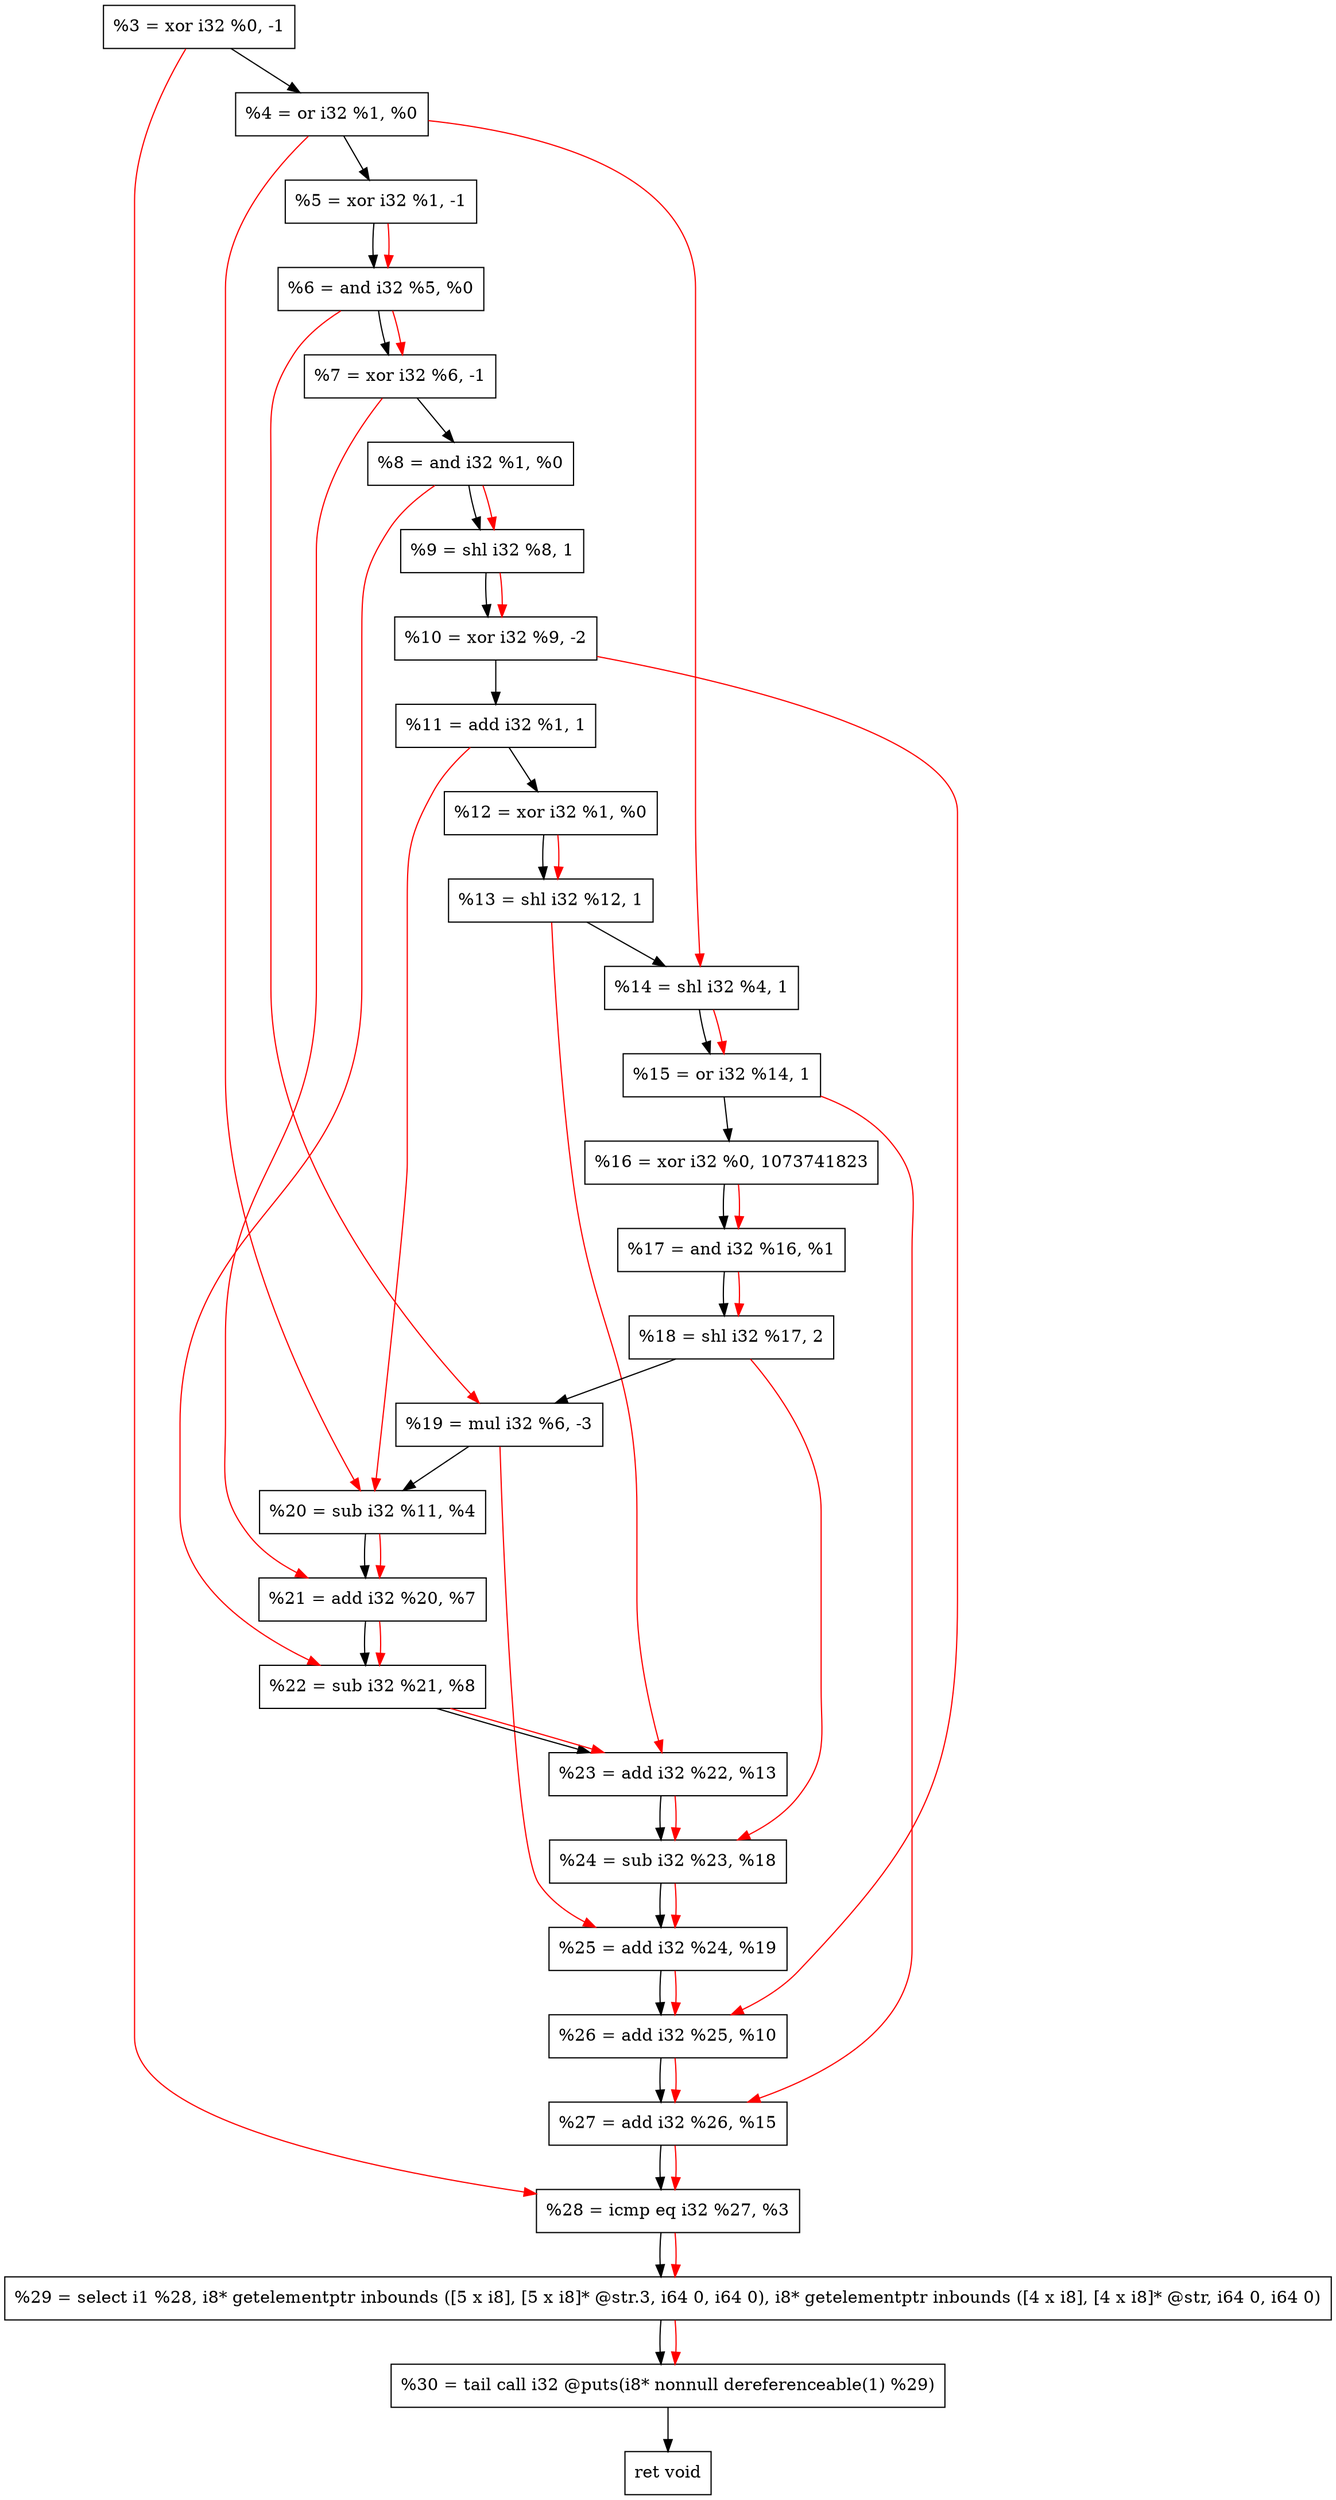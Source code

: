 digraph "DFG for'crackme' function" {
	Node0x2292bf0[shape=record, label="  %3 = xor i32 %0, -1"];
	Node0x2292c60[shape=record, label="  %4 = or i32 %1, %0"];
	Node0x2292d20[shape=record, label="  %5 = xor i32 %1, -1"];
	Node0x2292d90[shape=record, label="  %6 = and i32 %5, %0"];
	Node0x2292e00[shape=record, label="  %7 = xor i32 %6, -1"];
	Node0x2292e70[shape=record, label="  %8 = and i32 %1, %0"];
	Node0x2292ee0[shape=record, label="  %9 = shl i32 %8, 1"];
	Node0x2292f80[shape=record, label="  %10 = xor i32 %9, -2"];
	Node0x2292ff0[shape=record, label="  %11 = add i32 %1, 1"];
	Node0x2293060[shape=record, label="  %12 = xor i32 %1, %0"];
	Node0x22930d0[shape=record, label="  %13 = shl i32 %12, 1"];
	Node0x2293140[shape=record, label="  %14 = shl i32 %4, 1"];
	Node0x22931b0[shape=record, label="  %15 = or i32 %14, 1"];
	Node0x2293250[shape=record, label="  %16 = xor i32 %0, 1073741823"];
	Node0x22932c0[shape=record, label="  %17 = and i32 %16, %1"];
	Node0x2293360[shape=record, label="  %18 = shl i32 %17, 2"];
	Node0x2293400[shape=record, label="  %19 = mul i32 %6, -3"];
	Node0x2293470[shape=record, label="  %20 = sub i32 %11, %4"];
	Node0x22934e0[shape=record, label="  %21 = add i32 %20, %7"];
	Node0x2293550[shape=record, label="  %22 = sub i32 %21, %8"];
	Node0x22935c0[shape=record, label="  %23 = add i32 %22, %13"];
	Node0x2293630[shape=record, label="  %24 = sub i32 %23, %18"];
	Node0x22936a0[shape=record, label="  %25 = add i32 %24, %19"];
	Node0x2293710[shape=record, label="  %26 = add i32 %25, %10"];
	Node0x2293780[shape=record, label="  %27 = add i32 %26, %15"];
	Node0x22937f0[shape=record, label="  %28 = icmp eq i32 %27, %3"];
	Node0x2233268[shape=record, label="  %29 = select i1 %28, i8* getelementptr inbounds ([5 x i8], [5 x i8]* @str.3, i64 0, i64 0), i8* getelementptr inbounds ([4 x i8], [4 x i8]* @str, i64 0, i64 0)"];
	Node0x2293c90[shape=record, label="  %30 = tail call i32 @puts(i8* nonnull dereferenceable(1) %29)"];
	Node0x2293ce0[shape=record, label="  ret void"];
	Node0x2292bf0 -> Node0x2292c60;
	Node0x2292c60 -> Node0x2292d20;
	Node0x2292d20 -> Node0x2292d90;
	Node0x2292d90 -> Node0x2292e00;
	Node0x2292e00 -> Node0x2292e70;
	Node0x2292e70 -> Node0x2292ee0;
	Node0x2292ee0 -> Node0x2292f80;
	Node0x2292f80 -> Node0x2292ff0;
	Node0x2292ff0 -> Node0x2293060;
	Node0x2293060 -> Node0x22930d0;
	Node0x22930d0 -> Node0x2293140;
	Node0x2293140 -> Node0x22931b0;
	Node0x22931b0 -> Node0x2293250;
	Node0x2293250 -> Node0x22932c0;
	Node0x22932c0 -> Node0x2293360;
	Node0x2293360 -> Node0x2293400;
	Node0x2293400 -> Node0x2293470;
	Node0x2293470 -> Node0x22934e0;
	Node0x22934e0 -> Node0x2293550;
	Node0x2293550 -> Node0x22935c0;
	Node0x22935c0 -> Node0x2293630;
	Node0x2293630 -> Node0x22936a0;
	Node0x22936a0 -> Node0x2293710;
	Node0x2293710 -> Node0x2293780;
	Node0x2293780 -> Node0x22937f0;
	Node0x22937f0 -> Node0x2233268;
	Node0x2233268 -> Node0x2293c90;
	Node0x2293c90 -> Node0x2293ce0;
edge [color=red]
	Node0x2292d20 -> Node0x2292d90;
	Node0x2292d90 -> Node0x2292e00;
	Node0x2292e70 -> Node0x2292ee0;
	Node0x2292ee0 -> Node0x2292f80;
	Node0x2293060 -> Node0x22930d0;
	Node0x2292c60 -> Node0x2293140;
	Node0x2293140 -> Node0x22931b0;
	Node0x2293250 -> Node0x22932c0;
	Node0x22932c0 -> Node0x2293360;
	Node0x2292d90 -> Node0x2293400;
	Node0x2292ff0 -> Node0x2293470;
	Node0x2292c60 -> Node0x2293470;
	Node0x2293470 -> Node0x22934e0;
	Node0x2292e00 -> Node0x22934e0;
	Node0x22934e0 -> Node0x2293550;
	Node0x2292e70 -> Node0x2293550;
	Node0x2293550 -> Node0x22935c0;
	Node0x22930d0 -> Node0x22935c0;
	Node0x22935c0 -> Node0x2293630;
	Node0x2293360 -> Node0x2293630;
	Node0x2293630 -> Node0x22936a0;
	Node0x2293400 -> Node0x22936a0;
	Node0x22936a0 -> Node0x2293710;
	Node0x2292f80 -> Node0x2293710;
	Node0x2293710 -> Node0x2293780;
	Node0x22931b0 -> Node0x2293780;
	Node0x2293780 -> Node0x22937f0;
	Node0x2292bf0 -> Node0x22937f0;
	Node0x22937f0 -> Node0x2233268;
	Node0x2233268 -> Node0x2293c90;
}
